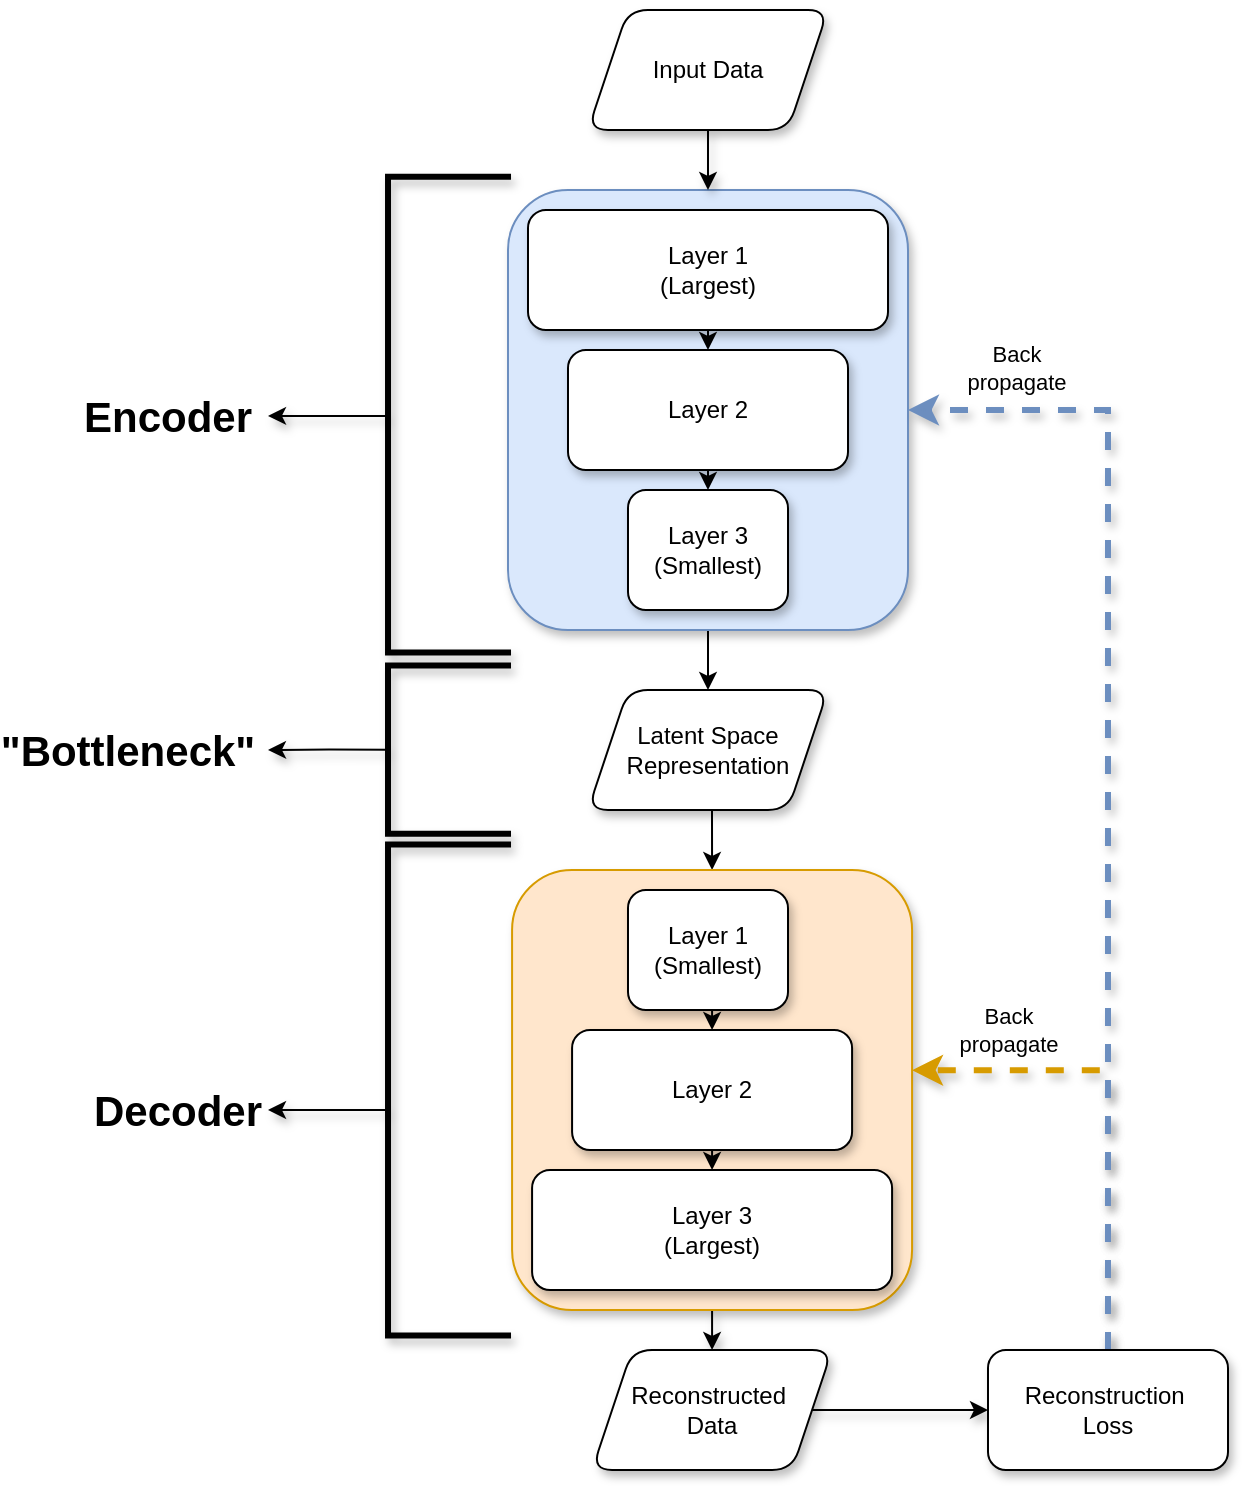 <mxfile version="28.0.7">
  <diagram name="Page-1" id="HQzrGR4w43ZozcDYIBPD">
    <mxGraphModel dx="1426" dy="751" grid="1" gridSize="10" guides="1" tooltips="1" connect="1" arrows="1" fold="1" page="1" pageScale="1" pageWidth="827" pageHeight="1169" math="0" shadow="0">
      <root>
        <mxCell id="0" />
        <mxCell id="1" parent="0" />
        <mxCell id="36zjTgQ_xW7Z8hQ5xMNH-12" style="edgeStyle=orthogonalEdgeStyle;rounded=0;orthogonalLoop=1;jettySize=auto;html=1;exitX=0.5;exitY=0;exitDx=0;exitDy=0;entryX=0.5;entryY=0;entryDx=0;entryDy=0;" parent="1" source="36zjTgQ_xW7Z8hQ5xMNH-4" target="36zjTgQ_xW7Z8hQ5xMNH-5" edge="1">
          <mxGeometry relative="1" as="geometry" />
        </mxCell>
        <mxCell id="36zjTgQ_xW7Z8hQ5xMNH-67" style="edgeStyle=orthogonalEdgeStyle;rounded=0;orthogonalLoop=1;jettySize=auto;html=1;exitX=0.5;exitY=1;exitDx=0;exitDy=0;entryX=0.5;entryY=0;entryDx=0;entryDy=0;" parent="1" source="36zjTgQ_xW7Z8hQ5xMNH-4" target="36zjTgQ_xW7Z8hQ5xMNH-18" edge="1">
          <mxGeometry relative="1" as="geometry" />
        </mxCell>
        <mxCell id="36zjTgQ_xW7Z8hQ5xMNH-4" value="" style="rounded=1;whiteSpace=wrap;html=1;fillColor=#dae8fc;strokeColor=#6c8ebf;shadow=1;" parent="1" vertex="1">
          <mxGeometry x="320" y="120" width="200" height="220" as="geometry" />
        </mxCell>
        <mxCell id="36zjTgQ_xW7Z8hQ5xMNH-9" style="edgeStyle=orthogonalEdgeStyle;rounded=0;orthogonalLoop=1;jettySize=auto;html=1;exitX=0.5;exitY=1;exitDx=0;exitDy=0;entryX=0.5;entryY=0;entryDx=0;entryDy=0;" parent="1" source="36zjTgQ_xW7Z8hQ5xMNH-5" target="36zjTgQ_xW7Z8hQ5xMNH-6" edge="1">
          <mxGeometry relative="1" as="geometry" />
        </mxCell>
        <mxCell id="36zjTgQ_xW7Z8hQ5xMNH-5" value="Layer 1&lt;div&gt;(Largest)&lt;/div&gt;" style="rounded=1;whiteSpace=wrap;html=1;shadow=1;" parent="1" vertex="1">
          <mxGeometry x="330" y="130" width="180" height="60" as="geometry" />
        </mxCell>
        <mxCell id="36zjTgQ_xW7Z8hQ5xMNH-10" style="edgeStyle=orthogonalEdgeStyle;rounded=0;orthogonalLoop=1;jettySize=auto;html=1;exitX=0.5;exitY=1;exitDx=0;exitDy=0;entryX=0.5;entryY=0;entryDx=0;entryDy=0;" parent="1" source="36zjTgQ_xW7Z8hQ5xMNH-6" target="36zjTgQ_xW7Z8hQ5xMNH-7" edge="1">
          <mxGeometry relative="1" as="geometry" />
        </mxCell>
        <mxCell id="36zjTgQ_xW7Z8hQ5xMNH-6" value="Layer 2" style="rounded=1;whiteSpace=wrap;html=1;shadow=1;" parent="1" vertex="1">
          <mxGeometry x="350" y="200" width="140" height="60" as="geometry" />
        </mxCell>
        <mxCell id="36zjTgQ_xW7Z8hQ5xMNH-7" value="&lt;div&gt;Layer 3&lt;/div&gt;&lt;div&gt;(Smallest)&lt;/div&gt;" style="rounded=1;whiteSpace=wrap;html=1;shadow=1;" parent="1" vertex="1">
          <mxGeometry x="380" y="270" width="80" height="60" as="geometry" />
        </mxCell>
        <mxCell id="36zjTgQ_xW7Z8hQ5xMNH-68" style="edgeStyle=orthogonalEdgeStyle;rounded=0;orthogonalLoop=1;jettySize=auto;html=1;exitX=0.5;exitY=1;exitDx=0;exitDy=0;entryX=0.5;entryY=0;entryDx=0;entryDy=0;shadow=1;" parent="1" source="36zjTgQ_xW7Z8hQ5xMNH-15" target="36zjTgQ_xW7Z8hQ5xMNH-4" edge="1">
          <mxGeometry relative="1" as="geometry" />
        </mxCell>
        <mxCell id="36zjTgQ_xW7Z8hQ5xMNH-15" value="Input Data" style="shape=parallelogram;perimeter=parallelogramPerimeter;whiteSpace=wrap;html=1;fixedSize=1;shadow=1;rounded=1;" parent="1" vertex="1">
          <mxGeometry x="360" y="30" width="120" height="60" as="geometry" />
        </mxCell>
        <mxCell id="36zjTgQ_xW7Z8hQ5xMNH-65" style="edgeStyle=orthogonalEdgeStyle;rounded=0;orthogonalLoop=1;jettySize=auto;html=1;exitX=0.5;exitY=1;exitDx=0;exitDy=0;entryX=0.5;entryY=0;entryDx=0;entryDy=0;" parent="1" source="36zjTgQ_xW7Z8hQ5xMNH-18" target="36zjTgQ_xW7Z8hQ5xMNH-21" edge="1">
          <mxGeometry relative="1" as="geometry" />
        </mxCell>
        <mxCell id="36zjTgQ_xW7Z8hQ5xMNH-18" value="Latent Space Representation" style="shape=parallelogram;perimeter=parallelogramPerimeter;whiteSpace=wrap;html=1;fixedSize=1;shadow=1;rounded=1;" parent="1" vertex="1">
          <mxGeometry x="360" y="370" width="120" height="60" as="geometry" />
        </mxCell>
        <mxCell id="36zjTgQ_xW7Z8hQ5xMNH-63" style="edgeStyle=orthogonalEdgeStyle;rounded=0;orthogonalLoop=1;jettySize=auto;html=1;exitX=0.5;exitY=1;exitDx=0;exitDy=0;entryX=0.5;entryY=0;entryDx=0;entryDy=0;shadow=1;" parent="1" source="36zjTgQ_xW7Z8hQ5xMNH-21" target="36zjTgQ_xW7Z8hQ5xMNH-31" edge="1">
          <mxGeometry relative="1" as="geometry" />
        </mxCell>
        <mxCell id="36zjTgQ_xW7Z8hQ5xMNH-21" value="" style="rounded=1;whiteSpace=wrap;html=1;fillColor=#ffe6cc;strokeColor=#d79b00;shadow=1;" parent="1" vertex="1">
          <mxGeometry x="322.04" y="460" width="200" height="220" as="geometry" />
        </mxCell>
        <mxCell id="36zjTgQ_xW7Z8hQ5xMNH-23" value="Layer 3&lt;div&gt;(Largest)&lt;/div&gt;" style="rounded=1;whiteSpace=wrap;html=1;shadow=1;" parent="1" vertex="1">
          <mxGeometry x="332.04" y="610" width="180" height="60" as="geometry" />
        </mxCell>
        <mxCell id="36zjTgQ_xW7Z8hQ5xMNH-29" style="edgeStyle=orthogonalEdgeStyle;rounded=0;orthogonalLoop=1;jettySize=auto;html=1;exitX=0.5;exitY=1;exitDx=0;exitDy=0;entryX=0.5;entryY=0;entryDx=0;entryDy=0;" parent="1" source="36zjTgQ_xW7Z8hQ5xMNH-25" target="36zjTgQ_xW7Z8hQ5xMNH-23" edge="1">
          <mxGeometry relative="1" as="geometry" />
        </mxCell>
        <mxCell id="36zjTgQ_xW7Z8hQ5xMNH-25" value="Layer 2" style="rounded=1;whiteSpace=wrap;html=1;shadow=1;" parent="1" vertex="1">
          <mxGeometry x="352.04" y="540" width="140" height="60" as="geometry" />
        </mxCell>
        <mxCell id="36zjTgQ_xW7Z8hQ5xMNH-28" style="edgeStyle=orthogonalEdgeStyle;rounded=0;orthogonalLoop=1;jettySize=auto;html=1;exitX=0.5;exitY=1;exitDx=0;exitDy=0;entryX=0.5;entryY=0;entryDx=0;entryDy=0;" parent="1" target="36zjTgQ_xW7Z8hQ5xMNH-25" edge="1">
          <mxGeometry relative="1" as="geometry">
            <mxPoint x="422.04" y="530" as="sourcePoint" />
          </mxGeometry>
        </mxCell>
        <mxCell id="PHoVdw54TPyB4PMgeGFq-2" style="edgeStyle=orthogonalEdgeStyle;rounded=0;orthogonalLoop=1;jettySize=auto;html=1;exitX=1;exitY=0.5;exitDx=0;exitDy=0;entryX=0;entryY=0.5;entryDx=0;entryDy=0;shadow=1;" parent="1" source="36zjTgQ_xW7Z8hQ5xMNH-31" target="PHoVdw54TPyB4PMgeGFq-1" edge="1">
          <mxGeometry relative="1" as="geometry" />
        </mxCell>
        <mxCell id="36zjTgQ_xW7Z8hQ5xMNH-31" value="Reconstructed&amp;nbsp;&lt;div&gt;Data&lt;/div&gt;" style="shape=parallelogram;perimeter=parallelogramPerimeter;whiteSpace=wrap;html=1;fixedSize=1;shadow=1;rounded=1;" parent="1" vertex="1">
          <mxGeometry x="362.04" y="700" width="120" height="60" as="geometry" />
        </mxCell>
        <mxCell id="36zjTgQ_xW7Z8hQ5xMNH-33" value="" style="shape=partialRectangle;whiteSpace=wrap;html=1;bottom=1;right=1;left=1;top=0;fillColor=none;routingCenterX=-0.5;rotation=90;strokeWidth=3;shadow=1;" parent="1" vertex="1">
          <mxGeometry x="171.1" y="202.34" width="237.82" height="60" as="geometry" />
        </mxCell>
        <mxCell id="36zjTgQ_xW7Z8hQ5xMNH-34" value="" style="shape=partialRectangle;whiteSpace=wrap;html=1;bottom=1;right=1;left=1;top=0;fillColor=none;routingCenterX=-0.5;rotation=90;strokeWidth=3;shadow=1;" parent="1" vertex="1">
          <mxGeometry x="167.26" y="540" width="245.5" height="60" as="geometry" />
        </mxCell>
        <mxCell id="36zjTgQ_xW7Z8hQ5xMNH-49" style="edgeStyle=orthogonalEdgeStyle;rounded=0;orthogonalLoop=1;jettySize=auto;html=1;exitX=0.5;exitY=1;exitDx=0;exitDy=0;shadow=1;" parent="1" source="36zjTgQ_xW7Z8hQ5xMNH-35" edge="1">
          <mxGeometry relative="1" as="geometry">
            <mxPoint x="200" y="400" as="targetPoint" />
          </mxGeometry>
        </mxCell>
        <mxCell id="36zjTgQ_xW7Z8hQ5xMNH-35" value="" style="shape=partialRectangle;whiteSpace=wrap;html=1;bottom=1;right=1;left=1;top=0;fillColor=none;routingCenterX=-0.5;rotation=90;strokeWidth=3;shadow=1;" parent="1" vertex="1">
          <mxGeometry x="247.97" y="369.84" width="84.07" height="60" as="geometry" />
        </mxCell>
        <mxCell id="36zjTgQ_xW7Z8hQ5xMNH-39" value="Layer 1&lt;div&gt;(Smallest)&lt;/div&gt;" style="rounded=1;whiteSpace=wrap;html=1;shadow=1;" parent="1" vertex="1">
          <mxGeometry x="380" y="470" width="80" height="60" as="geometry" />
        </mxCell>
        <mxCell id="36zjTgQ_xW7Z8hQ5xMNH-42" value="&lt;b&gt;&lt;font style=&quot;font-size: 21px;&quot;&gt;Encoder&lt;/font&gt;&lt;/b&gt;" style="text;strokeColor=none;align=center;fillColor=none;html=1;verticalAlign=middle;whiteSpace=wrap;rounded=0;" parent="1" vertex="1">
          <mxGeometry x="120" y="218.44" width="60" height="30" as="geometry" />
        </mxCell>
        <mxCell id="36zjTgQ_xW7Z8hQ5xMNH-45" value="&lt;b&gt;&lt;font style=&quot;font-size: 21px;&quot;&gt;&quot;Bottleneck&quot;&lt;/font&gt;&lt;/b&gt;" style="text;strokeColor=none;align=center;fillColor=none;html=1;verticalAlign=middle;whiteSpace=wrap;rounded=0;" parent="1" vertex="1">
          <mxGeometry x="100" y="384.84" width="60" height="30" as="geometry" />
        </mxCell>
        <mxCell id="36zjTgQ_xW7Z8hQ5xMNH-60" style="edgeStyle=orthogonalEdgeStyle;rounded=0;orthogonalLoop=1;jettySize=auto;html=1;exitX=0.5;exitY=1;exitDx=0;exitDy=0;shadow=1;" parent="1" edge="1">
          <mxGeometry relative="1" as="geometry">
            <mxPoint x="200" y="580" as="targetPoint" />
            <mxPoint x="260" y="580" as="sourcePoint" />
          </mxGeometry>
        </mxCell>
        <mxCell id="36zjTgQ_xW7Z8hQ5xMNH-61" value="&lt;b&gt;&lt;font style=&quot;font-size: 21px;&quot;&gt;Decoder&lt;/font&gt;&lt;/b&gt;" style="text;strokeColor=none;align=center;fillColor=none;html=1;verticalAlign=middle;whiteSpace=wrap;rounded=0;" parent="1" vertex="1">
          <mxGeometry x="90" y="540" width="130" height="80" as="geometry" />
        </mxCell>
        <mxCell id="PHoVdw54TPyB4PMgeGFq-3" style="edgeStyle=orthogonalEdgeStyle;rounded=0;orthogonalLoop=1;jettySize=auto;html=1;exitX=0.5;exitY=0;exitDx=0;exitDy=0;entryX=1;entryY=0.455;entryDx=0;entryDy=0;entryPerimeter=0;fillColor=#ffe6cc;strokeColor=#d79b00;dashed=1;shadow=1;strokeWidth=3;" parent="1" source="PHoVdw54TPyB4PMgeGFq-1" target="36zjTgQ_xW7Z8hQ5xMNH-21" edge="1">
          <mxGeometry relative="1" as="geometry">
            <mxPoint x="620" y="560" as="targetPoint" />
          </mxGeometry>
        </mxCell>
        <mxCell id="PHoVdw54TPyB4PMgeGFq-4" style="edgeStyle=orthogonalEdgeStyle;rounded=0;orthogonalLoop=1;jettySize=auto;html=1;exitX=0.5;exitY=0;exitDx=0;exitDy=0;entryX=1;entryY=0.5;entryDx=0;entryDy=0;fillColor=#dae8fc;strokeColor=#6c8ebf;dashed=1;shadow=1;strokeWidth=3;" parent="1" source="PHoVdw54TPyB4PMgeGFq-1" target="36zjTgQ_xW7Z8hQ5xMNH-4" edge="1">
          <mxGeometry relative="1" as="geometry" />
        </mxCell>
        <mxCell id="PHoVdw54TPyB4PMgeGFq-5" value="Back&lt;div&gt;propagate&lt;/div&gt;" style="edgeLabel;html=1;align=center;verticalAlign=middle;resizable=0;points=[];" parent="PHoVdw54TPyB4PMgeGFq-4" vertex="1" connectable="0">
          <mxGeometry x="-0.246" y="-5" relative="1" as="geometry">
            <mxPoint x="-55" y="55" as="offset" />
          </mxGeometry>
        </mxCell>
        <mxCell id="PHoVdw54TPyB4PMgeGFq-1" value="Reconstruction&amp;nbsp;&lt;div&gt;Loss&lt;/div&gt;" style="rounded=1;whiteSpace=wrap;html=1;shadow=1;" parent="1" vertex="1">
          <mxGeometry x="560" y="700" width="120" height="60" as="geometry" />
        </mxCell>
        <mxCell id="PHoVdw54TPyB4PMgeGFq-7" value="Back&lt;div&gt;propagate&lt;/div&gt;" style="edgeLabel;html=1;align=center;verticalAlign=middle;resizable=0;points=[];" parent="1" vertex="1" connectable="0">
          <mxGeometry x="580" y="230" as="geometry">
            <mxPoint x="-6" y="-21" as="offset" />
          </mxGeometry>
        </mxCell>
        <mxCell id="PHoVdw54TPyB4PMgeGFq-8" style="edgeStyle=orthogonalEdgeStyle;rounded=0;orthogonalLoop=1;jettySize=auto;html=1;exitX=0.5;exitY=1;exitDx=0;exitDy=0;shadow=1;" parent="1" edge="1">
          <mxGeometry relative="1" as="geometry">
            <mxPoint x="200" y="232.94" as="targetPoint" />
            <mxPoint x="260" y="232.94" as="sourcePoint" />
          </mxGeometry>
        </mxCell>
      </root>
    </mxGraphModel>
  </diagram>
</mxfile>
